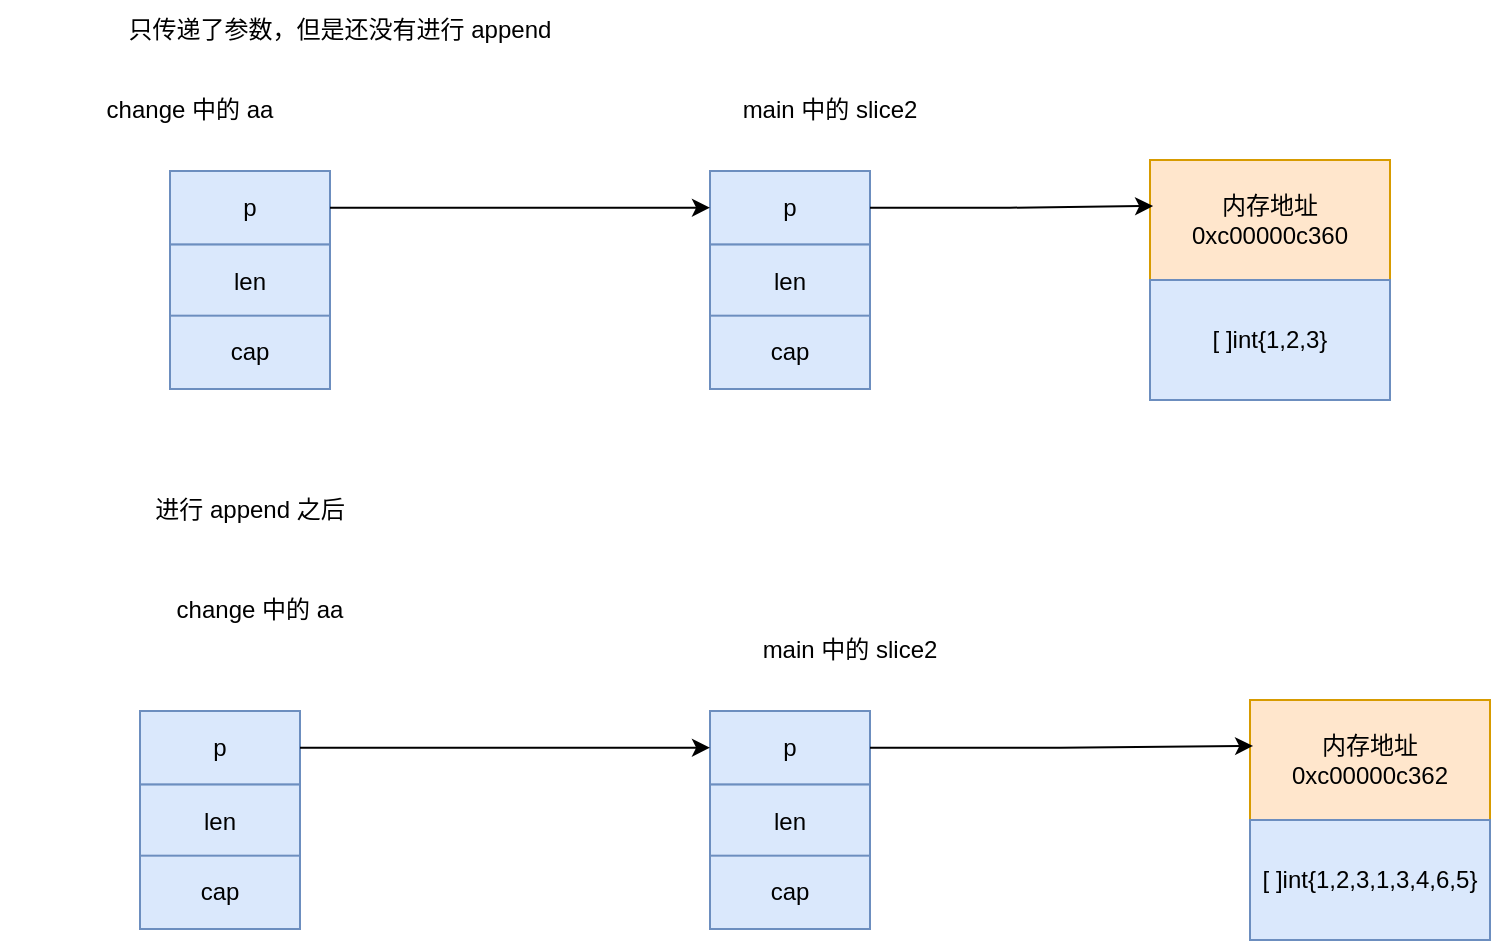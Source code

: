 <mxfile version="24.0.1" type="github">
  <diagram name="第 1 页" id="2zBS8sqp2I8gh6nC8CcG">
    <mxGraphModel dx="1050" dy="539" grid="1" gridSize="10" guides="1" tooltips="1" connect="1" arrows="1" fold="1" page="1" pageScale="1" pageWidth="827" pageHeight="1169" math="0" shadow="0">
      <root>
        <mxCell id="0" />
        <mxCell id="1" parent="0" />
        <mxCell id="cxE7ScMe8aT8yFEXVv-V-5" value="" style="group;fillColor=#dae8fc;strokeColor=#6c8ebf;" vertex="1" connectable="0" parent="1">
          <mxGeometry x="610" y="130" width="120" height="120" as="geometry" />
        </mxCell>
        <mxCell id="cxE7ScMe8aT8yFEXVv-V-6" value="内存地址0xc00000c360" style="rounded=0;whiteSpace=wrap;html=1;fillColor=#ffe6cc;strokeColor=#d79b00;" vertex="1" parent="cxE7ScMe8aT8yFEXVv-V-5">
          <mxGeometry width="120" height="60" as="geometry" />
        </mxCell>
        <mxCell id="cxE7ScMe8aT8yFEXVv-V-7" value="[ ]int{1,2,3}" style="rounded=0;whiteSpace=wrap;html=1;fillColor=#dae8fc;strokeColor=#6c8ebf;" vertex="1" parent="cxE7ScMe8aT8yFEXVv-V-5">
          <mxGeometry y="60" width="120" height="60" as="geometry" />
        </mxCell>
        <mxCell id="cxE7ScMe8aT8yFEXVv-V-8" value="" style="group;fillColor=#dae8fc;strokeColor=#6c8ebf;" vertex="1" connectable="0" parent="1">
          <mxGeometry x="390" y="135.5" width="80" height="109" as="geometry" />
        </mxCell>
        <mxCell id="cxE7ScMe8aT8yFEXVv-V-9" value="len" style="rounded=0;whiteSpace=wrap;html=1;fillColor=#dae8fc;strokeColor=#6c8ebf;" vertex="1" parent="cxE7ScMe8aT8yFEXVv-V-8">
          <mxGeometry y="36.667" width="80" height="36.667" as="geometry" />
        </mxCell>
        <mxCell id="cxE7ScMe8aT8yFEXVv-V-10" value="p" style="rounded=0;whiteSpace=wrap;html=1;fillColor=#dae8fc;strokeColor=#6c8ebf;" vertex="1" parent="cxE7ScMe8aT8yFEXVv-V-8">
          <mxGeometry width="80" height="36.667" as="geometry" />
        </mxCell>
        <mxCell id="cxE7ScMe8aT8yFEXVv-V-11" value="cap" style="rounded=0;whiteSpace=wrap;html=1;fillColor=#dae8fc;strokeColor=#6c8ebf;" vertex="1" parent="cxE7ScMe8aT8yFEXVv-V-8">
          <mxGeometry y="72.333" width="80" height="36.667" as="geometry" />
        </mxCell>
        <mxCell id="cxE7ScMe8aT8yFEXVv-V-12" style="edgeStyle=orthogonalEdgeStyle;rounded=0;orthogonalLoop=1;jettySize=auto;html=1;entryX=0.013;entryY=0.383;entryDx=0;entryDy=0;entryPerimeter=0;" edge="1" parent="1" source="cxE7ScMe8aT8yFEXVv-V-10" target="cxE7ScMe8aT8yFEXVv-V-6">
          <mxGeometry relative="1" as="geometry" />
        </mxCell>
        <mxCell id="cxE7ScMe8aT8yFEXVv-V-14" value="main 中的 slice2" style="text;html=1;align=center;verticalAlign=middle;whiteSpace=wrap;rounded=0;" vertex="1" parent="1">
          <mxGeometry x="400" y="90" width="100" height="30" as="geometry" />
        </mxCell>
        <mxCell id="cxE7ScMe8aT8yFEXVv-V-16" value="只传递了参数，但是还没有进行 append" style="text;html=1;align=center;verticalAlign=middle;whiteSpace=wrap;rounded=0;" vertex="1" parent="1">
          <mxGeometry x="80" y="50" width="250" height="30" as="geometry" />
        </mxCell>
        <mxCell id="cxE7ScMe8aT8yFEXVv-V-21" value="" style="group;fillColor=#dae8fc;strokeColor=#6c8ebf;" vertex="1" connectable="0" parent="1">
          <mxGeometry x="660" y="400" width="120" height="120" as="geometry" />
        </mxCell>
        <mxCell id="cxE7ScMe8aT8yFEXVv-V-22" value="内存地址0xc00000c362" style="rounded=0;whiteSpace=wrap;html=1;fillColor=#ffe6cc;strokeColor=#d79b00;" vertex="1" parent="cxE7ScMe8aT8yFEXVv-V-21">
          <mxGeometry width="120" height="60" as="geometry" />
        </mxCell>
        <mxCell id="cxE7ScMe8aT8yFEXVv-V-23" value="[ ]int{1,2,3,1,3,4,6,5}" style="rounded=0;whiteSpace=wrap;html=1;fillColor=#dae8fc;strokeColor=#6c8ebf;" vertex="1" parent="cxE7ScMe8aT8yFEXVv-V-21">
          <mxGeometry y="60" width="120" height="60" as="geometry" />
        </mxCell>
        <mxCell id="cxE7ScMe8aT8yFEXVv-V-24" value="" style="group;fillColor=#dae8fc;strokeColor=#6c8ebf;" vertex="1" connectable="0" parent="1">
          <mxGeometry x="390" y="405.5" width="80" height="109" as="geometry" />
        </mxCell>
        <mxCell id="cxE7ScMe8aT8yFEXVv-V-25" value="len" style="rounded=0;whiteSpace=wrap;html=1;fillColor=#dae8fc;strokeColor=#6c8ebf;" vertex="1" parent="cxE7ScMe8aT8yFEXVv-V-24">
          <mxGeometry y="36.667" width="80" height="36.667" as="geometry" />
        </mxCell>
        <mxCell id="cxE7ScMe8aT8yFEXVv-V-26" value="p" style="rounded=0;whiteSpace=wrap;html=1;fillColor=#dae8fc;strokeColor=#6c8ebf;" vertex="1" parent="cxE7ScMe8aT8yFEXVv-V-24">
          <mxGeometry width="80" height="36.667" as="geometry" />
        </mxCell>
        <mxCell id="cxE7ScMe8aT8yFEXVv-V-27" value="cap" style="rounded=0;whiteSpace=wrap;html=1;fillColor=#dae8fc;strokeColor=#6c8ebf;" vertex="1" parent="cxE7ScMe8aT8yFEXVv-V-24">
          <mxGeometry y="72.333" width="80" height="36.667" as="geometry" />
        </mxCell>
        <mxCell id="cxE7ScMe8aT8yFEXVv-V-28" style="edgeStyle=orthogonalEdgeStyle;rounded=0;orthogonalLoop=1;jettySize=auto;html=1;entryX=0.013;entryY=0.383;entryDx=0;entryDy=0;entryPerimeter=0;" edge="1" parent="1" source="cxE7ScMe8aT8yFEXVv-V-26" target="cxE7ScMe8aT8yFEXVv-V-22">
          <mxGeometry relative="1" as="geometry" />
        </mxCell>
        <mxCell id="cxE7ScMe8aT8yFEXVv-V-30" value="main 中的 slice2" style="text;html=1;align=center;verticalAlign=middle;whiteSpace=wrap;rounded=0;" vertex="1" parent="1">
          <mxGeometry x="410" y="360" width="100" height="30" as="geometry" />
        </mxCell>
        <mxCell id="cxE7ScMe8aT8yFEXVv-V-32" value="进行 append 之后" style="text;html=1;align=center;verticalAlign=middle;whiteSpace=wrap;rounded=0;" vertex="1" parent="1">
          <mxGeometry x="35" y="290" width="250" height="30" as="geometry" />
        </mxCell>
        <mxCell id="cxE7ScMe8aT8yFEXVv-V-36" value="" style="group;fillColor=#dae8fc;strokeColor=#6c8ebf;" vertex="1" connectable="0" parent="1">
          <mxGeometry x="120" y="135.5" width="80" height="109" as="geometry" />
        </mxCell>
        <mxCell id="cxE7ScMe8aT8yFEXVv-V-37" value="len" style="rounded=0;whiteSpace=wrap;html=1;fillColor=#dae8fc;strokeColor=#6c8ebf;" vertex="1" parent="cxE7ScMe8aT8yFEXVv-V-36">
          <mxGeometry y="36.667" width="80" height="36.667" as="geometry" />
        </mxCell>
        <mxCell id="cxE7ScMe8aT8yFEXVv-V-38" value="p" style="rounded=0;whiteSpace=wrap;html=1;fillColor=#dae8fc;strokeColor=#6c8ebf;" vertex="1" parent="cxE7ScMe8aT8yFEXVv-V-36">
          <mxGeometry width="80" height="36.667" as="geometry" />
        </mxCell>
        <mxCell id="cxE7ScMe8aT8yFEXVv-V-39" value="cap" style="rounded=0;whiteSpace=wrap;html=1;fillColor=#dae8fc;strokeColor=#6c8ebf;" vertex="1" parent="cxE7ScMe8aT8yFEXVv-V-36">
          <mxGeometry y="72.333" width="80" height="36.667" as="geometry" />
        </mxCell>
        <mxCell id="cxE7ScMe8aT8yFEXVv-V-40" value="change 中的 aa" style="text;html=1;align=center;verticalAlign=middle;whiteSpace=wrap;rounded=0;" vertex="1" parent="1">
          <mxGeometry x="75" y="90" width="110" height="30" as="geometry" />
        </mxCell>
        <mxCell id="cxE7ScMe8aT8yFEXVv-V-41" style="edgeStyle=orthogonalEdgeStyle;rounded=0;orthogonalLoop=1;jettySize=auto;html=1;entryX=0;entryY=0.5;entryDx=0;entryDy=0;" edge="1" parent="1" source="cxE7ScMe8aT8yFEXVv-V-38" target="cxE7ScMe8aT8yFEXVv-V-10">
          <mxGeometry relative="1" as="geometry" />
        </mxCell>
        <mxCell id="cxE7ScMe8aT8yFEXVv-V-43" value="" style="group;fillColor=#dae8fc;strokeColor=#6c8ebf;" vertex="1" connectable="0" parent="1">
          <mxGeometry x="105" y="405.5" width="80" height="109" as="geometry" />
        </mxCell>
        <mxCell id="cxE7ScMe8aT8yFEXVv-V-44" value="len" style="rounded=0;whiteSpace=wrap;html=1;fillColor=#dae8fc;strokeColor=#6c8ebf;" vertex="1" parent="cxE7ScMe8aT8yFEXVv-V-43">
          <mxGeometry y="36.667" width="80" height="36.667" as="geometry" />
        </mxCell>
        <mxCell id="cxE7ScMe8aT8yFEXVv-V-45" value="p" style="rounded=0;whiteSpace=wrap;html=1;fillColor=#dae8fc;strokeColor=#6c8ebf;" vertex="1" parent="cxE7ScMe8aT8yFEXVv-V-43">
          <mxGeometry width="80" height="36.667" as="geometry" />
        </mxCell>
        <mxCell id="cxE7ScMe8aT8yFEXVv-V-46" value="cap" style="rounded=0;whiteSpace=wrap;html=1;fillColor=#dae8fc;strokeColor=#6c8ebf;" vertex="1" parent="cxE7ScMe8aT8yFEXVv-V-43">
          <mxGeometry y="72.333" width="80" height="36.667" as="geometry" />
        </mxCell>
        <mxCell id="cxE7ScMe8aT8yFEXVv-V-47" value="change 中的 aa" style="text;html=1;align=center;verticalAlign=middle;whiteSpace=wrap;rounded=0;" vertex="1" parent="1">
          <mxGeometry x="90" y="340" width="150" height="30" as="geometry" />
        </mxCell>
        <mxCell id="cxE7ScMe8aT8yFEXVv-V-48" style="edgeStyle=orthogonalEdgeStyle;rounded=0;orthogonalLoop=1;jettySize=auto;html=1;entryX=0;entryY=0.5;entryDx=0;entryDy=0;" edge="1" parent="1" source="cxE7ScMe8aT8yFEXVv-V-45" target="cxE7ScMe8aT8yFEXVv-V-26">
          <mxGeometry relative="1" as="geometry" />
        </mxCell>
      </root>
    </mxGraphModel>
  </diagram>
</mxfile>

